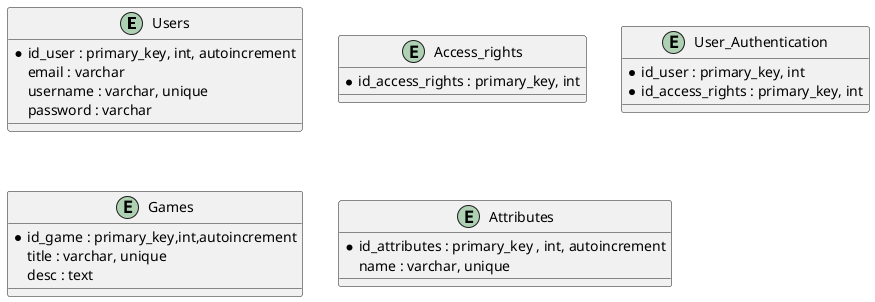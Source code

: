 @startuml
'https://plantuml.com/class-diagram

entity Users
{
    * id_user : primary_key, int, autoincrement
    email : varchar
    username : varchar, unique
    password : varchar
}

entity Access_rights
{
    * id_access_rights : primary_key, int

}

entity User_Authentication
{
    * id_user : primary_key, int
    * id_access_rights : primary_key, int
}

entity Games
{
    * id_game : primary_key,int,autoincrement
    title : varchar, unique
    desc : text

}

entity Attributes
{
    * id_attributes : primary_key , int, autoincrement
    name : varchar, unique
}






@enduml